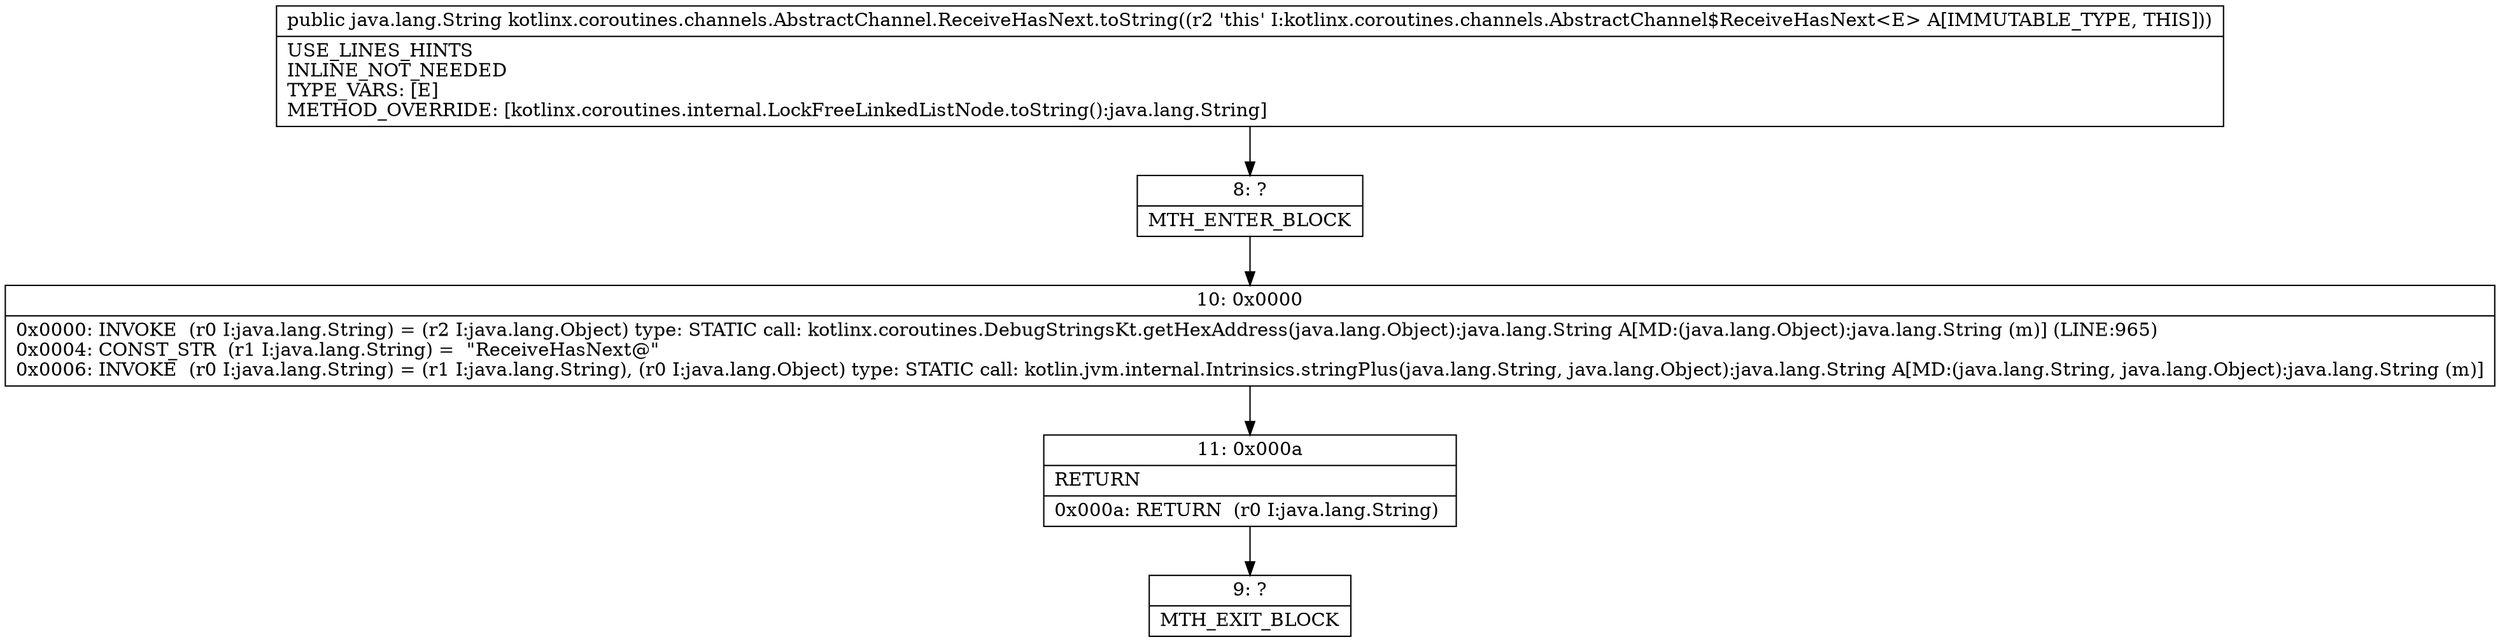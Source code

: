 digraph "CFG forkotlinx.coroutines.channels.AbstractChannel.ReceiveHasNext.toString()Ljava\/lang\/String;" {
Node_8 [shape=record,label="{8\:\ ?|MTH_ENTER_BLOCK\l}"];
Node_10 [shape=record,label="{10\:\ 0x0000|0x0000: INVOKE  (r0 I:java.lang.String) = (r2 I:java.lang.Object) type: STATIC call: kotlinx.coroutines.DebugStringsKt.getHexAddress(java.lang.Object):java.lang.String A[MD:(java.lang.Object):java.lang.String (m)] (LINE:965)\l0x0004: CONST_STR  (r1 I:java.lang.String) =  \"ReceiveHasNext@\" \l0x0006: INVOKE  (r0 I:java.lang.String) = (r1 I:java.lang.String), (r0 I:java.lang.Object) type: STATIC call: kotlin.jvm.internal.Intrinsics.stringPlus(java.lang.String, java.lang.Object):java.lang.String A[MD:(java.lang.String, java.lang.Object):java.lang.String (m)]\l}"];
Node_11 [shape=record,label="{11\:\ 0x000a|RETURN\l|0x000a: RETURN  (r0 I:java.lang.String) \l}"];
Node_9 [shape=record,label="{9\:\ ?|MTH_EXIT_BLOCK\l}"];
MethodNode[shape=record,label="{public java.lang.String kotlinx.coroutines.channels.AbstractChannel.ReceiveHasNext.toString((r2 'this' I:kotlinx.coroutines.channels.AbstractChannel$ReceiveHasNext\<E\> A[IMMUTABLE_TYPE, THIS]))  | USE_LINES_HINTS\lINLINE_NOT_NEEDED\lTYPE_VARS: [E]\lMETHOD_OVERRIDE: [kotlinx.coroutines.internal.LockFreeLinkedListNode.toString():java.lang.String]\l}"];
MethodNode -> Node_8;Node_8 -> Node_10;
Node_10 -> Node_11;
Node_11 -> Node_9;
}

